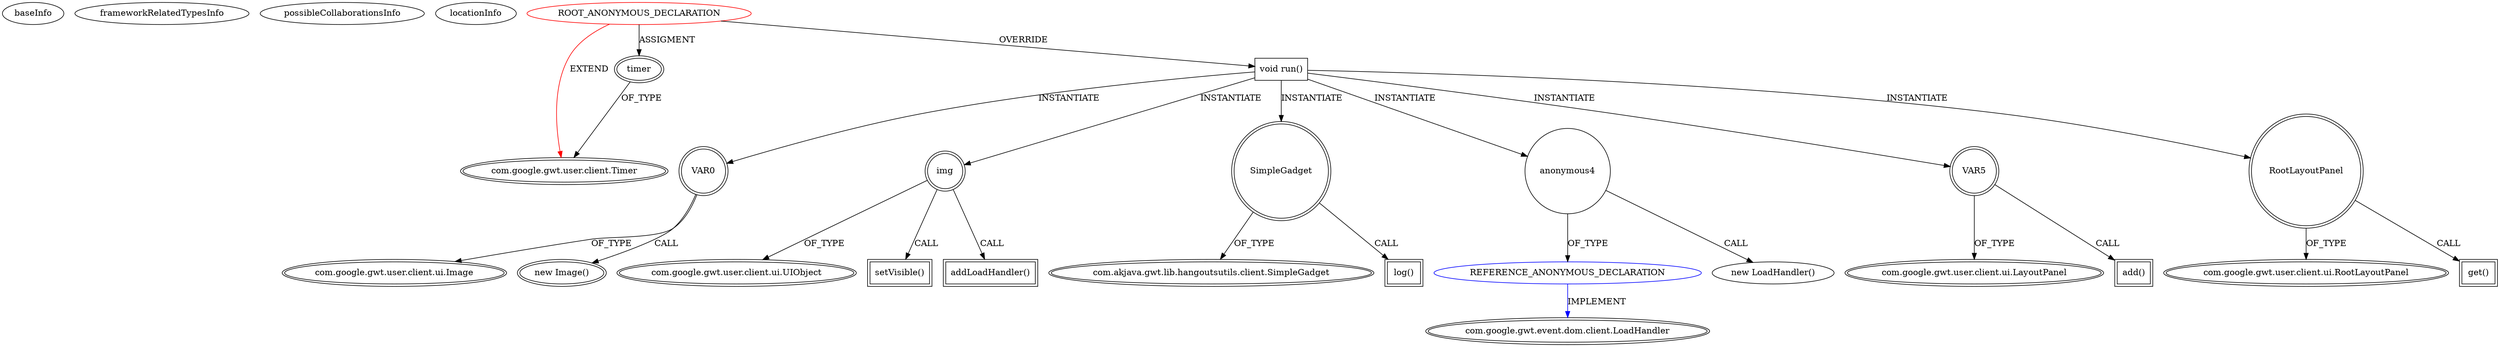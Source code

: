 digraph {
baseInfo[graphId=580,category="extension_graph",isAnonymous=true,possibleRelation=true]
frameworkRelatedTypesInfo[0="com.google.gwt.user.client.Timer"]
possibleCollaborationsInfo[0="580~OVERRIDING_METHOD_DECLARATION-INSTANTIATION-~com.google.gwt.user.client.Timer ~com.google.gwt.event.dom.client.LoadHandler ~true~true"]
locationInfo[projectName="akjava-GWT-Hangouts",filePath="/akjava-GWT-Hangouts/GWT-Hangouts-master/apps/sound-player/src/com/akjava/gwt/hangout/soundplayer/client/ExtraTest.java",contextSignature="void ExtraTest()",graphId="580"]
0[label="ROOT_ANONYMOUS_DECLARATION",vertexType="ROOT_ANONYMOUS_DECLARATION",isFrameworkType=false,color=red]
1[label="com.google.gwt.user.client.Timer",vertexType="FRAMEWORK_CLASS_TYPE",isFrameworkType=true,peripheries=2]
2[label="timer",vertexType="OUTSIDE_VARIABLE_EXPRESION",isFrameworkType=true,peripheries=2]
4[label="void run()",vertexType="OVERRIDING_METHOD_DECLARATION",isFrameworkType=false,shape=box]
6[label="VAR0",vertexType="VARIABLE_EXPRESION",isFrameworkType=true,peripheries=2,shape=circle]
7[label="com.google.gwt.user.client.ui.Image",vertexType="FRAMEWORK_CLASS_TYPE",isFrameworkType=true,peripheries=2]
5[label="new Image()",vertexType="CONSTRUCTOR_CALL",isFrameworkType=true,peripheries=2]
8[label="img",vertexType="VARIABLE_EXPRESION",isFrameworkType=true,peripheries=2,shape=circle]
10[label="com.google.gwt.user.client.ui.UIObject",vertexType="FRAMEWORK_CLASS_TYPE",isFrameworkType=true,peripheries=2]
9[label="setVisible()",vertexType="INSIDE_CALL",isFrameworkType=true,peripheries=2,shape=box]
11[label="SimpleGadget",vertexType="VARIABLE_EXPRESION",isFrameworkType=true,peripheries=2,shape=circle]
13[label="com.akjava.gwt.lib.hangoutsutils.client.SimpleGadget",vertexType="FRAMEWORK_CLASS_TYPE",isFrameworkType=true,peripheries=2]
12[label="log()",vertexType="INSIDE_CALL",isFrameworkType=true,peripheries=2,shape=box]
15[label="addLoadHandler()",vertexType="INSIDE_CALL",isFrameworkType=true,peripheries=2,shape=box]
17[label="anonymous4",vertexType="VARIABLE_EXPRESION",isFrameworkType=false,shape=circle]
18[label="REFERENCE_ANONYMOUS_DECLARATION",vertexType="REFERENCE_ANONYMOUS_DECLARATION",isFrameworkType=false,color=blue]
19[label="com.google.gwt.event.dom.client.LoadHandler",vertexType="FRAMEWORK_INTERFACE_TYPE",isFrameworkType=true,peripheries=2]
16[label="new LoadHandler()",vertexType="CONSTRUCTOR_CALL",isFrameworkType=false]
20[label="VAR5",vertexType="VARIABLE_EXPRESION",isFrameworkType=true,peripheries=2,shape=circle]
22[label="com.google.gwt.user.client.ui.LayoutPanel",vertexType="FRAMEWORK_CLASS_TYPE",isFrameworkType=true,peripheries=2]
21[label="add()",vertexType="INSIDE_CALL",isFrameworkType=true,peripheries=2,shape=box]
23[label="RootLayoutPanel",vertexType="VARIABLE_EXPRESION",isFrameworkType=true,peripheries=2,shape=circle]
25[label="com.google.gwt.user.client.ui.RootLayoutPanel",vertexType="FRAMEWORK_CLASS_TYPE",isFrameworkType=true,peripheries=2]
24[label="get()",vertexType="INSIDE_CALL",isFrameworkType=true,peripheries=2,shape=box]
0->1[label="EXTEND",color=red]
0->2[label="ASSIGMENT"]
2->1[label="OF_TYPE"]
0->4[label="OVERRIDE"]
4->6[label="INSTANTIATE"]
6->7[label="OF_TYPE"]
6->5[label="CALL"]
4->8[label="INSTANTIATE"]
8->10[label="OF_TYPE"]
8->9[label="CALL"]
4->11[label="INSTANTIATE"]
11->13[label="OF_TYPE"]
11->12[label="CALL"]
8->15[label="CALL"]
4->17[label="INSTANTIATE"]
18->19[label="IMPLEMENT",color=blue]
17->18[label="OF_TYPE"]
17->16[label="CALL"]
4->20[label="INSTANTIATE"]
20->22[label="OF_TYPE"]
20->21[label="CALL"]
4->23[label="INSTANTIATE"]
23->25[label="OF_TYPE"]
23->24[label="CALL"]
}
